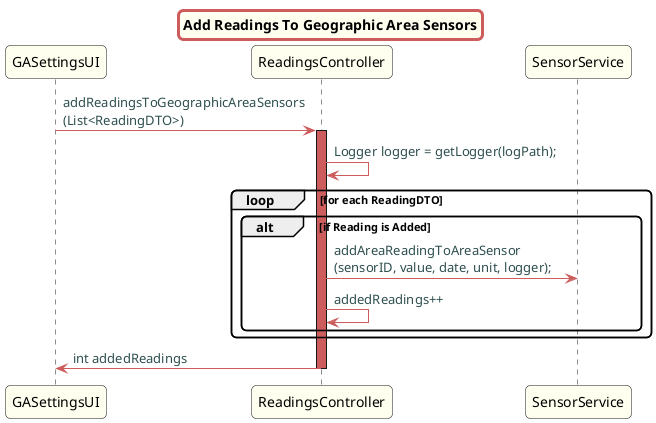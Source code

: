 @startuml

skinparam titleBorderRoundCorner 10
skinparam titleBorderThickness 3
skinparam titleBorderColor indianred
skinparam titleBackgroundColor ivory
skinparam FontName quicksand

skinparam actor {
  BorderColor indianred
  }

skinparam sequence {
  LifeLineBackgroundColor indianred
  ParticipantBackgroundColor ivory
}

skinparam roundcorner 10

skinparam component {
  arrowThickness 1
  ArrowFontName Verdana
  ArrowColor indianred
  ArrowFontColor darkslategrey
}

title Add Readings To Geographic Area Sensors
GASettingsUI -> ReadingsController: addReadingsToGeographicAreaSensors\n(List<ReadingDTO>)
activate ReadingsController
ReadingsController -> ReadingsController: Logger logger = getLogger(logPath);


loop for each ReadingDTO
alt if Reading is Added
ReadingsController -> SensorService: addAreaReadingToAreaSensor\n(sensorID, value, date, unit, logger);

ReadingsController -> ReadingsController: addedReadings++

end

end

ReadingsController -> GASettingsUI: int addedReadings
deactivate ReadingsController

@enduml